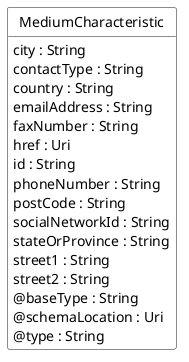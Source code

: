 @startuml
hide circle
hide methods
hide stereotype
show <<Enumeration>> stereotype
skinparam class {
   BackgroundColor<<Enumeration>> #E6F5F7
   BackgroundColor<<Ref>> #FFFFE0
   BackgroundColor<<Pivot>> #FFFFFFF
   BackgroundColor<<SimpleType>> #E2F0DA
   BackgroundColor #FCF2E3
}

class MediumCharacteristic <<Pivot>> {
    city : String
    contactType : String
    country : String
    emailAddress : String
    faxNumber : String
    href : Uri
    id : String
    phoneNumber : String
    postCode : String
    socialNetworkId : String
    stateOrProvince : String
    street1 : String
    street2 : String
    @baseType : String
    @schemaLocation : Uri
    @type : String
}


@enduml